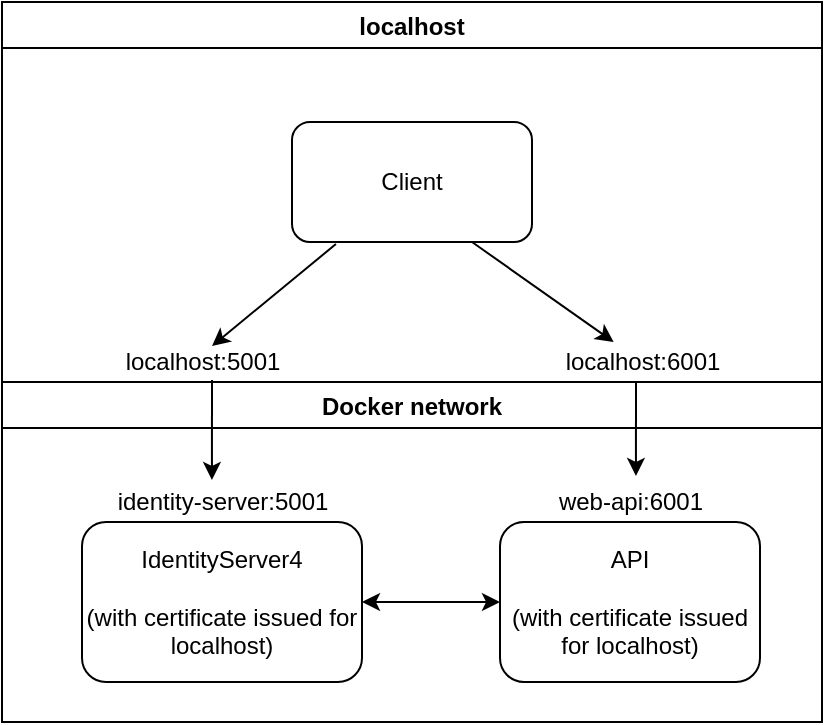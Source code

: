 <mxfile version="13.7.5" type="device"><diagram id="VIMgHCGj7irI3HrglzCi" name="Page-1"><mxGraphModel dx="1422" dy="763" grid="1" gridSize="10" guides="1" tooltips="1" connect="1" arrows="1" fold="1" page="1" pageScale="1" pageWidth="827" pageHeight="1169" math="0" shadow="0"><root><mxCell id="0"/><mxCell id="1" parent="0"/><mxCell id="KsPI68WJuI8WIHzUn7lj-1" value="localhost" style="swimlane;" vertex="1" parent="1"><mxGeometry x="40" y="60" width="410" height="190" as="geometry"><mxRectangle x="100" y="130" width="80" height="23" as="alternateBounds"/></mxGeometry></mxCell><mxCell id="KsPI68WJuI8WIHzUn7lj-4" value="&lt;div&gt;Client&lt;/div&gt;" style="rounded=1;whiteSpace=wrap;html=1;" vertex="1" parent="KsPI68WJuI8WIHzUn7lj-1"><mxGeometry x="145" y="60" width="120" height="60" as="geometry"/></mxCell><mxCell id="KsPI68WJuI8WIHzUn7lj-21" value="Docker network" style="swimlane;" vertex="1" parent="1"><mxGeometry x="40" y="250" width="410" height="170" as="geometry"><mxRectangle x="100" y="130" width="80" height="23" as="alternateBounds"/></mxGeometry></mxCell><mxCell id="KsPI68WJuI8WIHzUn7lj-22" value="&lt;div&gt;IdentityServer4&lt;/div&gt;&lt;div&gt;&lt;br&gt;&lt;/div&gt;&lt;div&gt;(with certificate issued for localhost)&lt;/div&gt;" style="rounded=1;whiteSpace=wrap;html=1;" vertex="1" parent="KsPI68WJuI8WIHzUn7lj-21"><mxGeometry x="40" y="70" width="140" height="80" as="geometry"/></mxCell><mxCell id="KsPI68WJuI8WIHzUn7lj-23" value="&lt;div&gt;API&lt;/div&gt;&lt;div&gt;&lt;br&gt;&lt;/div&gt;&lt;div&gt;(with certificate issued for localhost)&lt;/div&gt;" style="rounded=1;whiteSpace=wrap;html=1;" vertex="1" parent="KsPI68WJuI8WIHzUn7lj-21"><mxGeometry x="249" y="70" width="130" height="80" as="geometry"/></mxCell><mxCell id="KsPI68WJuI8WIHzUn7lj-25" value="&lt;div&gt;web-api:6001&lt;/div&gt;" style="text;html=1;align=center;verticalAlign=middle;resizable=0;points=[];autosize=1;" vertex="1" parent="KsPI68WJuI8WIHzUn7lj-21"><mxGeometry x="269" y="50" width="90" height="20" as="geometry"/></mxCell><mxCell id="KsPI68WJuI8WIHzUn7lj-26" value="&lt;div&gt;identity-server:5001&lt;/div&gt;" style="text;html=1;align=center;verticalAlign=middle;resizable=0;points=[];autosize=1;" vertex="1" parent="KsPI68WJuI8WIHzUn7lj-21"><mxGeometry x="50" y="50" width="120" height="20" as="geometry"/></mxCell><mxCell id="KsPI68WJuI8WIHzUn7lj-29" value="" style="endArrow=classic;startArrow=classic;html=1;exitX=1;exitY=0.5;exitDx=0;exitDy=0;entryX=0;entryY=0.5;entryDx=0;entryDy=0;" edge="1" parent="KsPI68WJuI8WIHzUn7lj-21" source="KsPI68WJuI8WIHzUn7lj-22" target="KsPI68WJuI8WIHzUn7lj-23"><mxGeometry width="50" height="50" relative="1" as="geometry"><mxPoint x="190" y="130" as="sourcePoint"/><mxPoint x="240" y="80" as="targetPoint"/></mxGeometry></mxCell><mxCell id="KsPI68WJuI8WIHzUn7lj-27" value="" style="endArrow=classic;html=1;exitX=0.75;exitY=1;exitDx=0;exitDy=0;" edge="1" parent="1" source="KsPI68WJuI8WIHzUn7lj-4" target="KsPI68WJuI8WIHzUn7lj-31"><mxGeometry width="50" height="50" relative="1" as="geometry"><mxPoint x="280" y="142" as="sourcePoint"/><mxPoint x="340" y="150" as="targetPoint"/></mxGeometry></mxCell><mxCell id="KsPI68WJuI8WIHzUn7lj-28" value="" style="endArrow=classic;html=1;exitX=0.183;exitY=1.017;exitDx=0;exitDy=0;exitPerimeter=0;entryX=0.55;entryY=0.1;entryDx=0;entryDy=0;entryPerimeter=0;" edge="1" parent="1" source="KsPI68WJuI8WIHzUn7lj-4" target="KsPI68WJuI8WIHzUn7lj-30"><mxGeometry width="50" height="50" relative="1" as="geometry"><mxPoint x="298.04" y="141.98" as="sourcePoint"/><mxPoint x="350.669" y="300" as="targetPoint"/></mxGeometry></mxCell><mxCell id="KsPI68WJuI8WIHzUn7lj-30" value="&lt;div&gt;localhost:5001&lt;/div&gt;" style="text;html=1;align=center;verticalAlign=middle;resizable=0;points=[];autosize=1;" vertex="1" parent="1"><mxGeometry x="90" y="230" width="100" height="20" as="geometry"/></mxCell><mxCell id="KsPI68WJuI8WIHzUn7lj-31" value="&lt;div&gt;localhost:6001&lt;/div&gt;" style="text;html=1;align=center;verticalAlign=middle;resizable=0;points=[];autosize=1;" vertex="1" parent="1"><mxGeometry x="310" y="230" width="100" height="20" as="geometry"/></mxCell><mxCell id="KsPI68WJuI8WIHzUn7lj-32" value="" style="endArrow=classic;html=1;exitX=0.55;exitY=0.95;exitDx=0;exitDy=0;exitPerimeter=0;entryX=0.458;entryY=-0.05;entryDx=0;entryDy=0;entryPerimeter=0;" edge="1" parent="1" source="KsPI68WJuI8WIHzUn7lj-30" target="KsPI68WJuI8WIHzUn7lj-26"><mxGeometry width="50" height="50" relative="1" as="geometry"><mxPoint x="206.96" y="141.02" as="sourcePoint"/><mxPoint x="145" y="232" as="targetPoint"/></mxGeometry></mxCell><mxCell id="KsPI68WJuI8WIHzUn7lj-35" value="" style="endArrow=classic;html=1;entryX=0.533;entryY=-0.15;entryDx=0;entryDy=0;entryPerimeter=0;" edge="1" parent="1" target="KsPI68WJuI8WIHzUn7lj-25"><mxGeometry width="50" height="50" relative="1" as="geometry"><mxPoint x="357" y="250" as="sourcePoint"/><mxPoint x="144.96" y="299" as="targetPoint"/></mxGeometry></mxCell></root></mxGraphModel></diagram></mxfile>